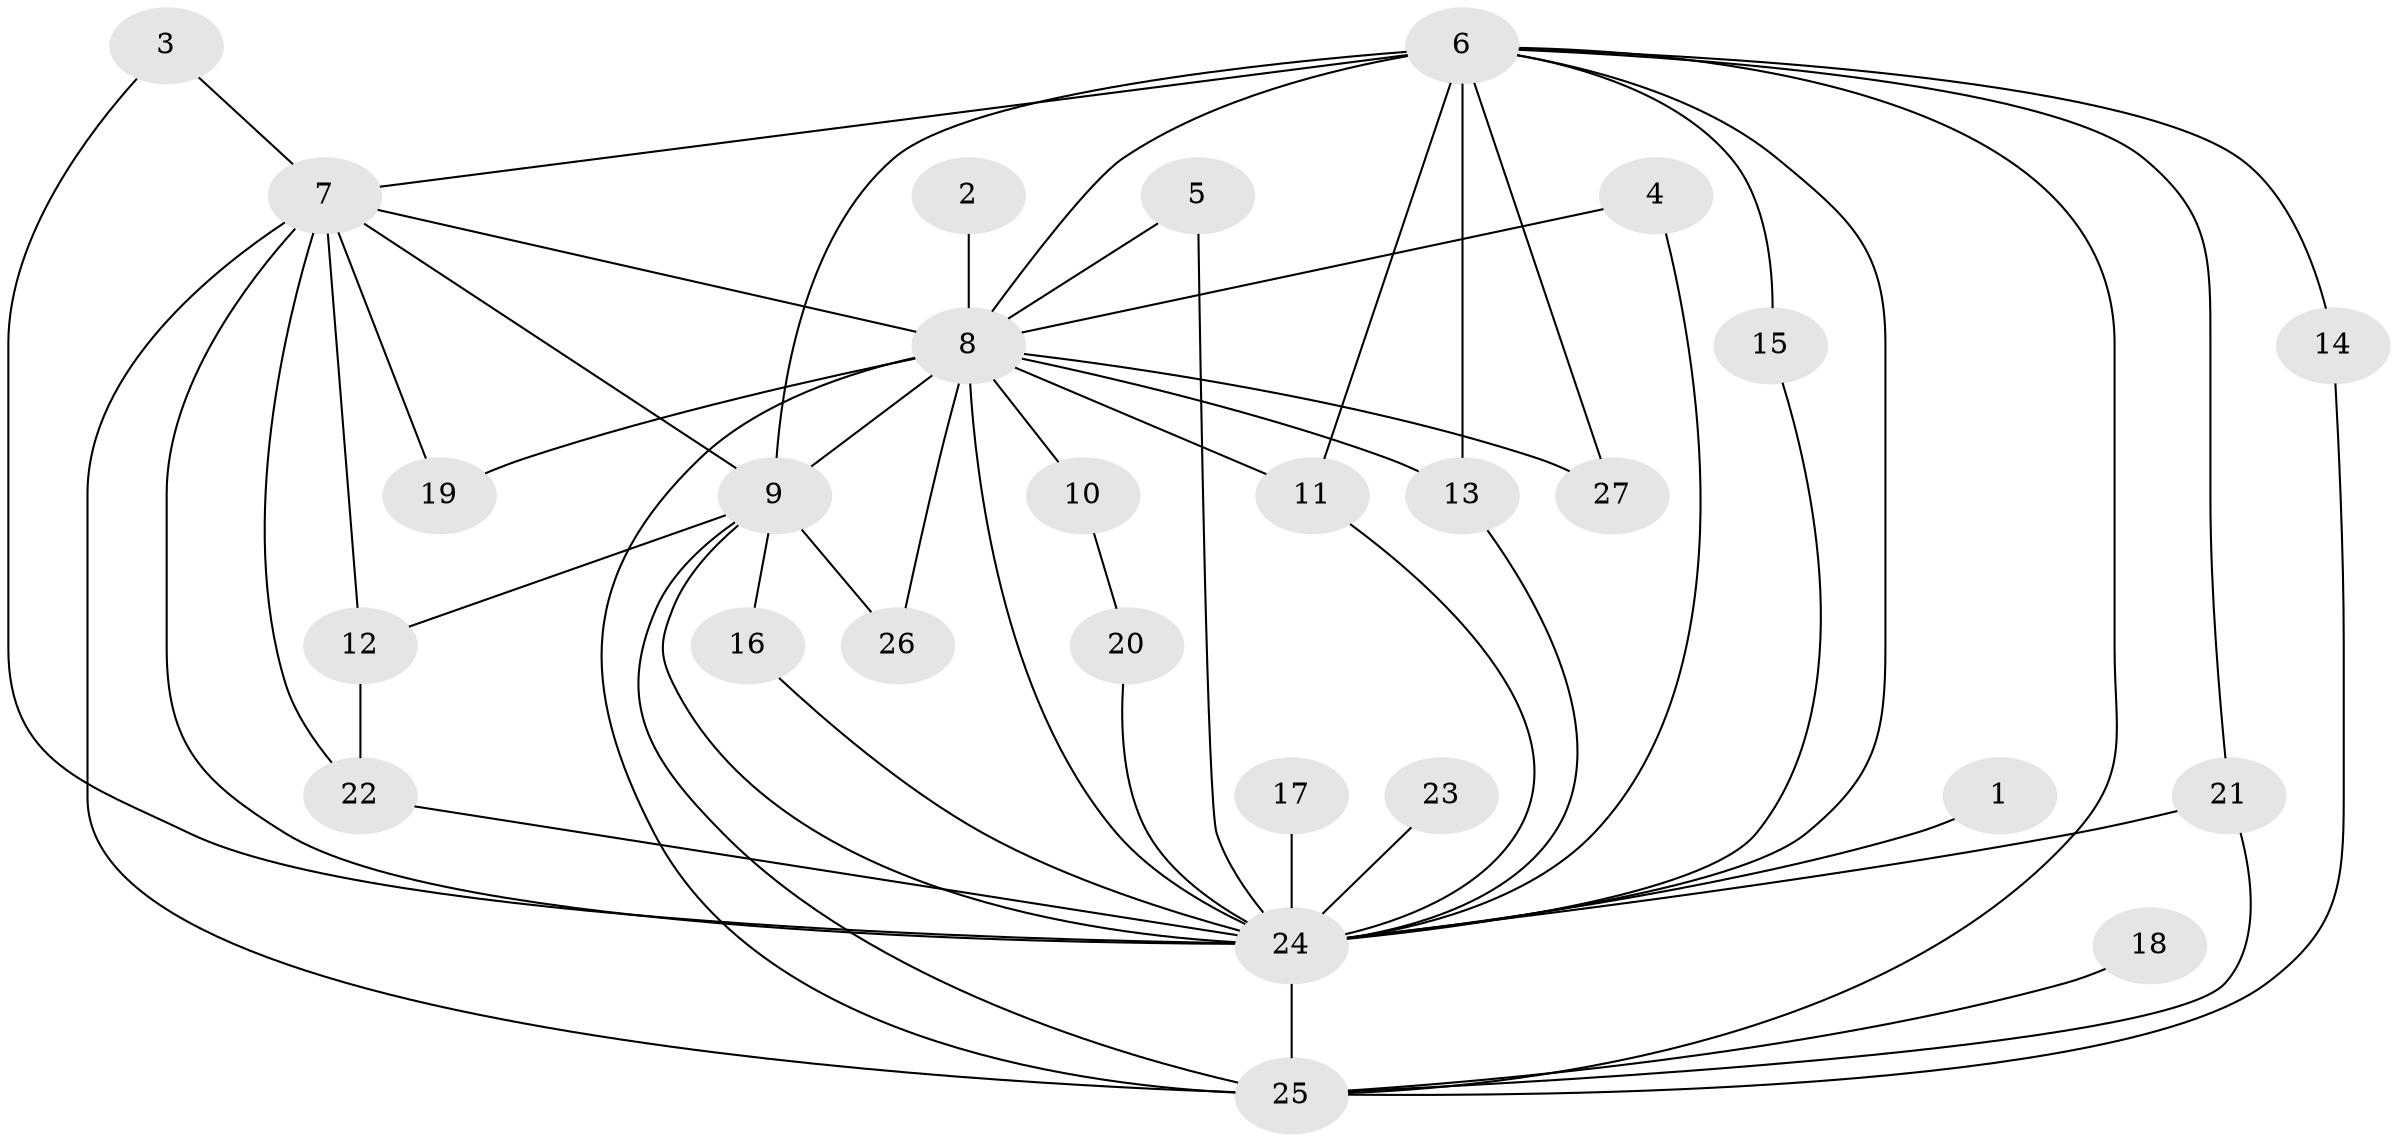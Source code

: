 // original degree distribution, {15: 0.03773584905660377, 13: 0.05660377358490566, 21: 0.018867924528301886, 17: 0.018867924528301886, 22: 0.018867924528301886, 14: 0.03773584905660377, 2: 0.5471698113207547, 3: 0.16981132075471697, 4: 0.09433962264150944}
// Generated by graph-tools (version 1.1) at 2025/49/03/09/25 03:49:31]
// undirected, 27 vertices, 55 edges
graph export_dot {
graph [start="1"]
  node [color=gray90,style=filled];
  1;
  2;
  3;
  4;
  5;
  6;
  7;
  8;
  9;
  10;
  11;
  12;
  13;
  14;
  15;
  16;
  17;
  18;
  19;
  20;
  21;
  22;
  23;
  24;
  25;
  26;
  27;
  1 -- 24 [weight=2.0];
  2 -- 8 [weight=2.0];
  3 -- 7 [weight=1.0];
  3 -- 24 [weight=1.0];
  4 -- 8 [weight=1.0];
  4 -- 24 [weight=1.0];
  5 -- 8 [weight=1.0];
  5 -- 24 [weight=1.0];
  6 -- 7 [weight=2.0];
  6 -- 8 [weight=6.0];
  6 -- 9 [weight=2.0];
  6 -- 11 [weight=1.0];
  6 -- 13 [weight=1.0];
  6 -- 14 [weight=1.0];
  6 -- 15 [weight=1.0];
  6 -- 21 [weight=1.0];
  6 -- 24 [weight=5.0];
  6 -- 25 [weight=2.0];
  6 -- 27 [weight=1.0];
  7 -- 8 [weight=3.0];
  7 -- 9 [weight=1.0];
  7 -- 12 [weight=2.0];
  7 -- 19 [weight=1.0];
  7 -- 22 [weight=1.0];
  7 -- 24 [weight=3.0];
  7 -- 25 [weight=1.0];
  8 -- 9 [weight=4.0];
  8 -- 10 [weight=2.0];
  8 -- 11 [weight=1.0];
  8 -- 13 [weight=1.0];
  8 -- 19 [weight=1.0];
  8 -- 24 [weight=6.0];
  8 -- 25 [weight=3.0];
  8 -- 26 [weight=1.0];
  8 -- 27 [weight=2.0];
  9 -- 12 [weight=1.0];
  9 -- 16 [weight=1.0];
  9 -- 24 [weight=2.0];
  9 -- 25 [weight=1.0];
  9 -- 26 [weight=1.0];
  10 -- 20 [weight=1.0];
  11 -- 24 [weight=1.0];
  12 -- 22 [weight=1.0];
  13 -- 24 [weight=1.0];
  14 -- 25 [weight=1.0];
  15 -- 24 [weight=1.0];
  16 -- 24 [weight=1.0];
  17 -- 24 [weight=1.0];
  18 -- 25 [weight=1.0];
  20 -- 24 [weight=1.0];
  21 -- 24 [weight=3.0];
  21 -- 25 [weight=2.0];
  22 -- 24 [weight=3.0];
  23 -- 24 [weight=3.0];
  24 -- 25 [weight=2.0];
}
